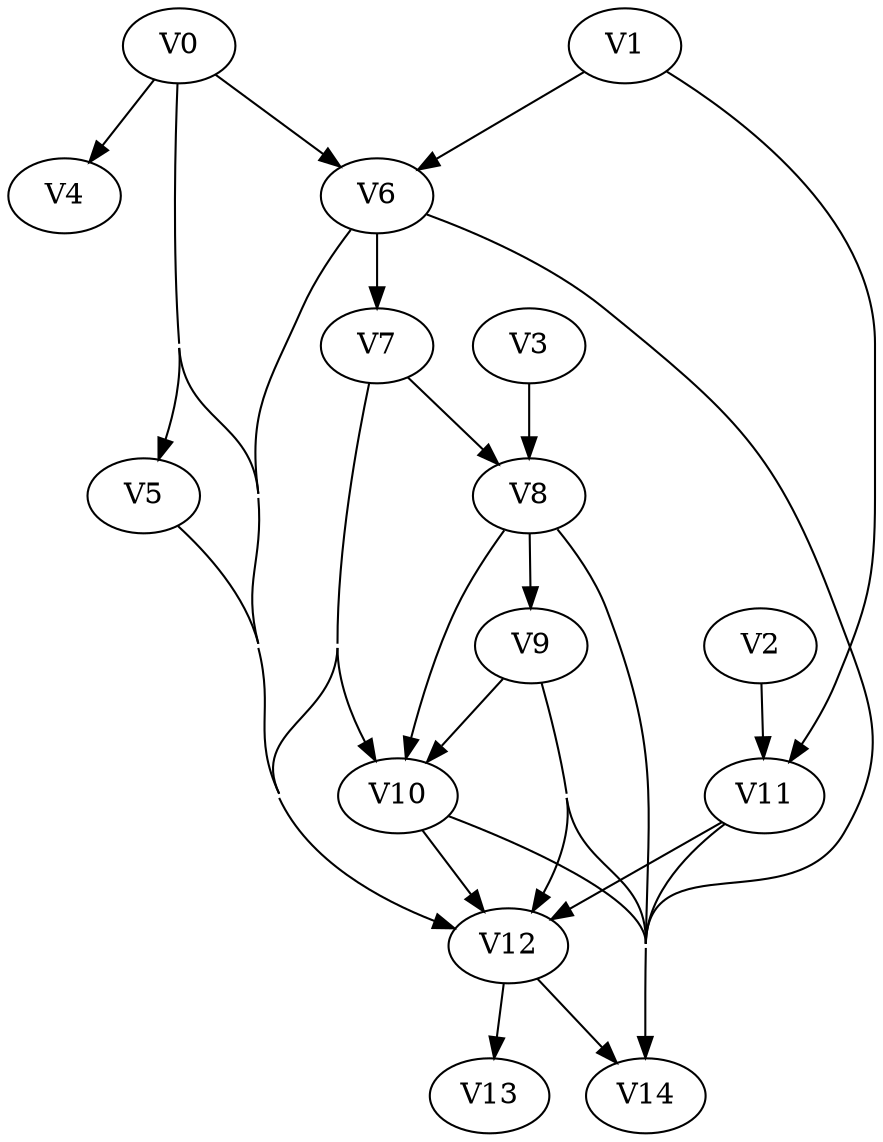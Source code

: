 strict digraph my_dotgraph {
concentrate=True;
V0;
V1;
V2;
V3;
V4;
V5;
V6;
V7;
V8;
V9;
V10;
V11;
V12;
V13;
V14;
V0 -> V4;
V0 -> V5;
V0 -> V6;
V0 -> V12;
V1 -> V6;
V1 -> V11;
V2 -> V11;
V3 -> V8;
V5 -> V12;
V6 -> V7;
V6 -> V12;
V6 -> V14;
V7 -> V8;
V7 -> V10;
V7 -> V12;
V8 -> V9;
V8 -> V10;
V8 -> V14;
V9 -> V10;
V9 -> V12;
V9 -> V14;
V10 -> V12;
V10 -> V14;
V11 -> V12;
V11 -> V14;
V12 -> V13;
V12 -> V14;
}